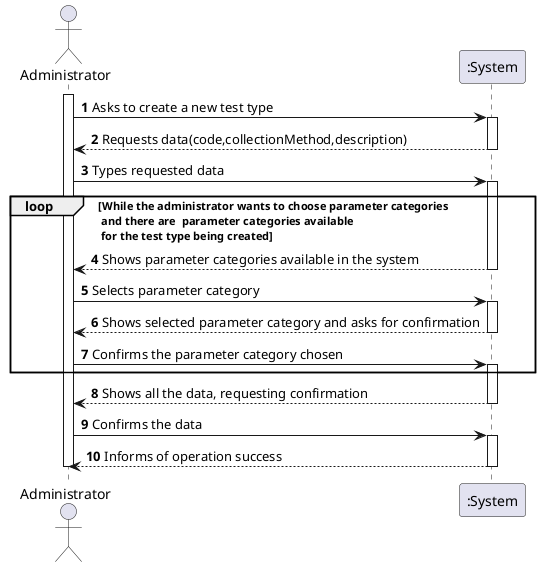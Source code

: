 @startuml
'https://plantuml.com/sequence-diagram

autonumber
actor Administrator as admin
participant ":System" as sys

activate admin

admin -> sys: Asks to create a new test type
activate sys
admin <-- sys: Requests data(code,collectionMethod,description)
deactivate sys
admin -> sys: Types requested data
activate sys

loop While the administrator wants to choose parameter categories \n and there are  parameter categories available \n for the test type being created
            sys --> admin: Shows parameter categories available in the system
            deactivate sys
            sys <- admin : Selects parameter category
            activate sys
            sys --> admin: Shows selected parameter category and asks for confirmation
            deactivate sys
            sys <- admin: Confirms the parameter category chosen
            activate sys
        end



sys --> admin: Shows all the data, requesting confirmation
deactivate sys
sys <- admin: Confirms the data
activate sys
sys --> admin: Informs of operation success
deactivate admin
deactivate sys

@enduml